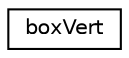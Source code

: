 digraph G
{
  edge [fontname="Helvetica",fontsize="10",labelfontname="Helvetica",labelfontsize="10"];
  node [fontname="Helvetica",fontsize="10",shape=record];
  rankdir=LR;
  Node1 [label="boxVert",height=0.2,width=0.4,color="black", fillcolor="white", style="filled",URL="$d3/da2/structboxVert.html"];
}
